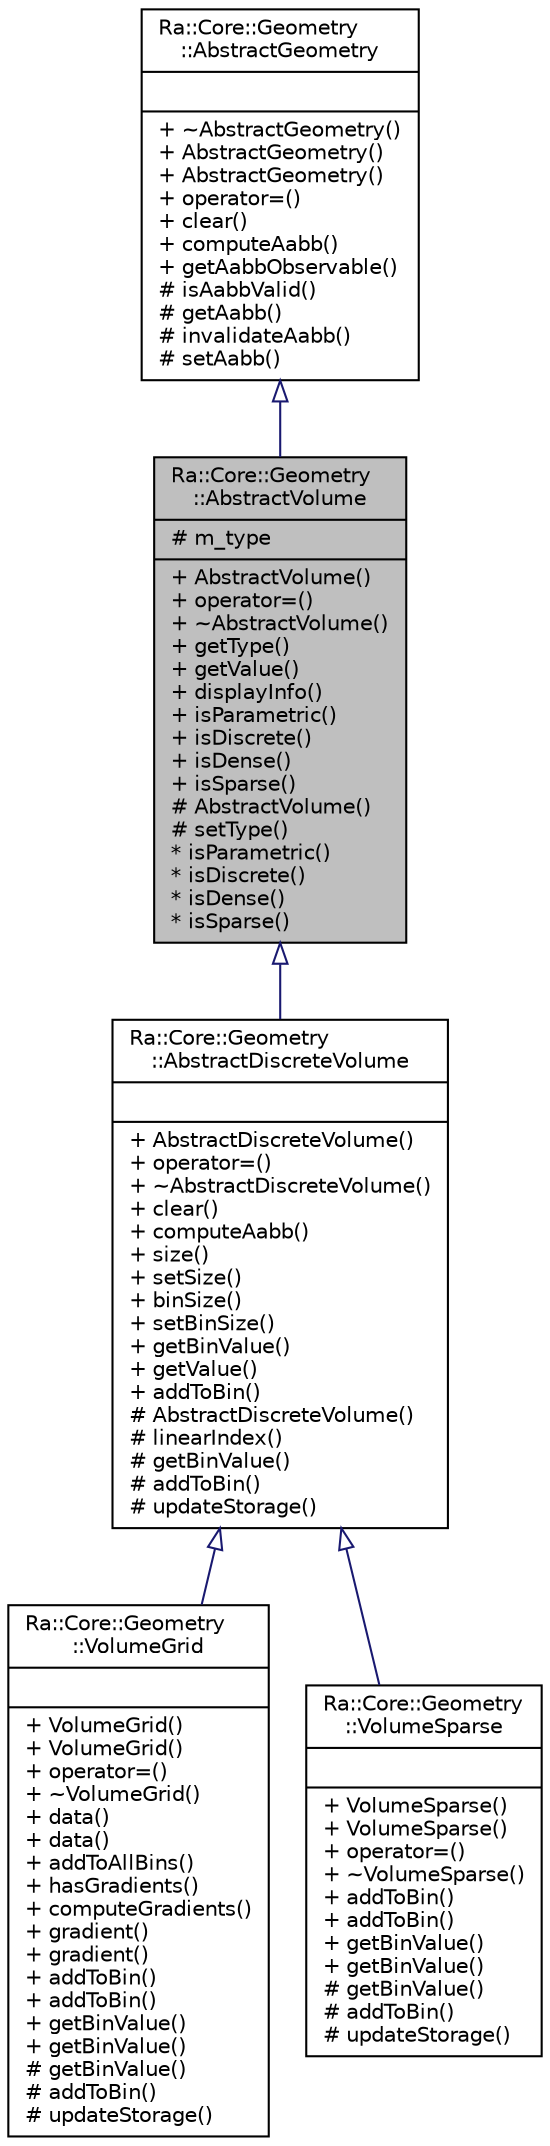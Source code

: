 digraph "Ra::Core::Geometry::AbstractVolume"
{
 // INTERACTIVE_SVG=YES
 // LATEX_PDF_SIZE
  edge [fontname="Helvetica",fontsize="10",labelfontname="Helvetica",labelfontsize="10"];
  node [fontname="Helvetica",fontsize="10",shape=record];
  Node1 [label="{Ra::Core::Geometry\l::AbstractVolume\n|# m_type\l|+ AbstractVolume()\l+ operator=()\l+ ~AbstractVolume()\l+ getType()\l+ getValue()\l+ displayInfo()\l+ isParametric()\l+ isDiscrete()\l+ isDense()\l+ isSparse()\l# AbstractVolume()\l# setType()\l* isParametric()\l* isDiscrete()\l* isDense()\l* isSparse()\l}",height=0.2,width=0.4,color="black", fillcolor="grey75", style="filled", fontcolor="black",tooltip=" "];
  Node2 -> Node1 [dir="back",color="midnightblue",fontsize="10",style="solid",arrowtail="onormal",fontname="Helvetica"];
  Node2 [label="{Ra::Core::Geometry\l::AbstractGeometry\n||+ ~AbstractGeometry()\l+ AbstractGeometry()\l+ AbstractGeometry()\l+ operator=()\l+ clear()\l+ computeAabb()\l+ getAabbObservable()\l# isAabbValid()\l# getAabb()\l# invalidateAabb()\l# setAabb()\l}",height=0.2,width=0.4,color="black", fillcolor="white", style="filled",URL="$structRa_1_1Core_1_1Geometry_1_1AbstractGeometry.html",tooltip=" "];
  Node1 -> Node3 [dir="back",color="midnightblue",fontsize="10",style="solid",arrowtail="onormal",fontname="Helvetica"];
  Node3 [label="{Ra::Core::Geometry\l::AbstractDiscreteVolume\n||+ AbstractDiscreteVolume()\l+ operator=()\l+ ~AbstractDiscreteVolume()\l+ clear()\l+ computeAabb()\l+ size()\l+ setSize()\l+ binSize()\l+ setBinSize()\l+ getBinValue()\l+ getValue()\l+ addToBin()\l# AbstractDiscreteVolume()\l# linearIndex()\l# getBinValue()\l# addToBin()\l# updateStorage()\l}",height=0.2,width=0.4,color="black", fillcolor="white", style="filled",URL="$classRa_1_1Core_1_1Geometry_1_1AbstractDiscreteVolume.html",tooltip=" "];
  Node3 -> Node4 [dir="back",color="midnightblue",fontsize="10",style="solid",arrowtail="onormal",fontname="Helvetica"];
  Node4 [label="{Ra::Core::Geometry\l::VolumeGrid\n||+ VolumeGrid()\l+ VolumeGrid()\l+ operator=()\l+ ~VolumeGrid()\l+ data()\l+ data()\l+ addToAllBins()\l+ hasGradients()\l+ computeGradients()\l+ gradient()\l+ gradient()\l+ addToBin()\l+ addToBin()\l+ getBinValue()\l+ getBinValue()\l# getBinValue()\l# addToBin()\l# updateStorage()\l}",height=0.2,width=0.4,color="black", fillcolor="white", style="filled",URL="$classRa_1_1Core_1_1Geometry_1_1VolumeGrid.html",tooltip="Discrete volume data storing values in a regular grid."];
  Node3 -> Node5 [dir="back",color="midnightblue",fontsize="10",style="solid",arrowtail="onormal",fontname="Helvetica"];
  Node5 [label="{Ra::Core::Geometry\l::VolumeSparse\n||+ VolumeSparse()\l+ VolumeSparse()\l+ operator=()\l+ ~VolumeSparse()\l+ addToBin()\l+ addToBin()\l+ getBinValue()\l+ getBinValue()\l# getBinValue()\l# addToBin()\l# updateStorage()\l}",height=0.2,width=0.4,color="black", fillcolor="white", style="filled",URL="$classRa_1_1Core_1_1Geometry_1_1VolumeSparse.html",tooltip=" "];
}
